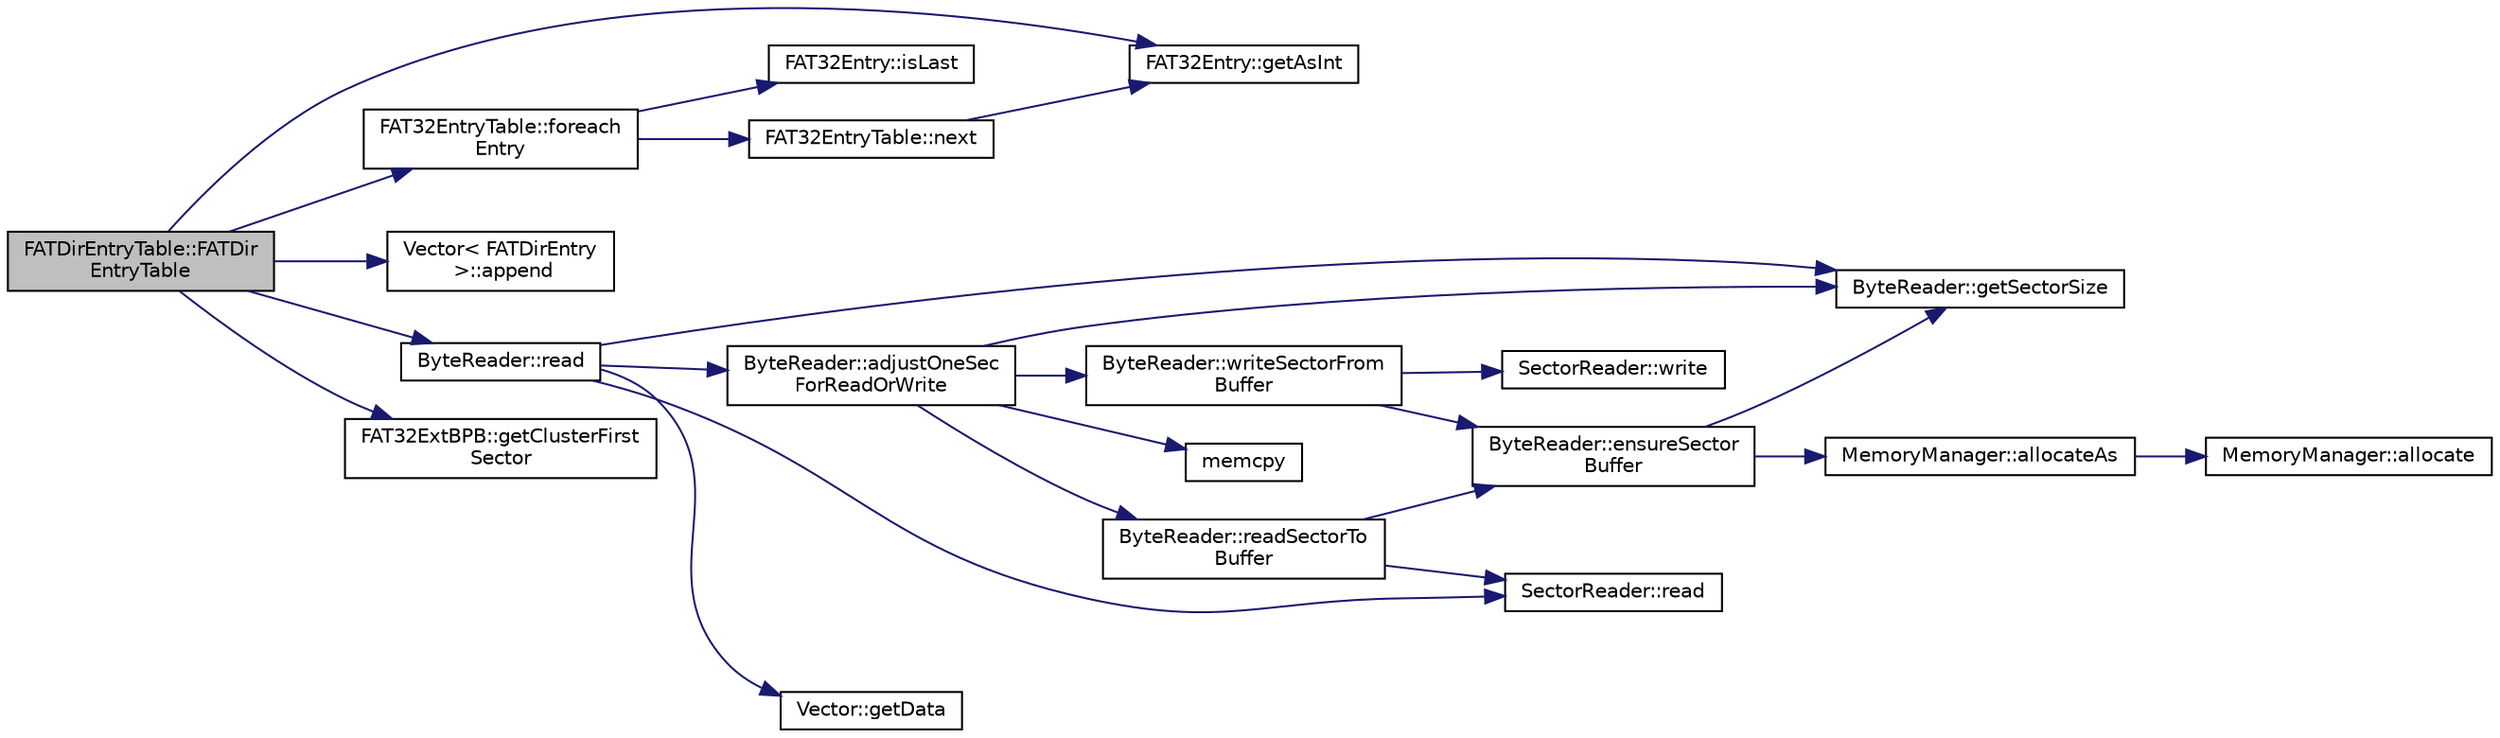digraph "FATDirEntryTable::FATDirEntryTable"
{
  edge [fontname="Helvetica",fontsize="10",labelfontname="Helvetica",labelfontsize="10"];
  node [fontname="Helvetica",fontsize="10",shape=record];
  rankdir="LR";
  Node0 [label="FATDirEntryTable::FATDir\lEntryTable",height=0.2,width=0.4,color="black", fillcolor="grey75", style="filled", fontcolor="black"];
  Node0 -> Node1 [color="midnightblue",fontsize="10",style="solid",fontname="Helvetica"];
  Node1 [label="FAT32EntryTable::foreach\lEntry",height=0.2,width=0.4,color="black", fillcolor="white", style="filled",URL="$d8/d88/class_f_a_t32_entry_table.html#a46ad5ddd25256898409ad68e421b63fb"];
  Node1 -> Node2 [color="midnightblue",fontsize="10",style="solid",fontname="Helvetica"];
  Node2 [label="FAT32Entry::isLast",height=0.2,width=0.4,color="black", fillcolor="white", style="filled",URL="$d2/d32/class_f_a_t32_entry.html#a27d113b2c3036e807117fb5c922d0446"];
  Node1 -> Node3 [color="midnightblue",fontsize="10",style="solid",fontname="Helvetica"];
  Node3 [label="FAT32EntryTable::next",height=0.2,width=0.4,color="black", fillcolor="white", style="filled",URL="$d8/d88/class_f_a_t32_entry_table.html#ae7230908e16bf90bef3a19cd4dcb680a"];
  Node3 -> Node4 [color="midnightblue",fontsize="10",style="solid",fontname="Helvetica"];
  Node4 [label="FAT32Entry::getAsInt",height=0.2,width=0.4,color="black", fillcolor="white", style="filled",URL="$d2/d32/class_f_a_t32_entry.html#a10b4d28e15407076b69209493fe59ac5"];
  Node0 -> Node5 [color="midnightblue",fontsize="10",style="solid",fontname="Helvetica"];
  Node5 [label="Vector\< FATDirEntry\l \>::append",height=0.2,width=0.4,color="black", fillcolor="white", style="filled",URL="$d5/db2/class_vector.html#a4b8bd4e1fc4179474730315d7925a7b9"];
  Node0 -> Node6 [color="midnightblue",fontsize="10",style="solid",fontname="Helvetica"];
  Node6 [label="ByteReader::read",height=0.2,width=0.4,color="black", fillcolor="white", style="filled",URL="$d7/d5d/class_byte_reader.html#a9e6ad4f5b375383bc4b8de2e41c39a19"];
  Node6 -> Node7 [color="midnightblue",fontsize="10",style="solid",fontname="Helvetica"];
  Node7 [label="Vector::getData",height=0.2,width=0.4,color="black", fillcolor="white", style="filled",URL="$d5/db2/class_vector.html#ad4ab3c154a8408f62e3b1d24fc140a80"];
  Node6 -> Node8 [color="midnightblue",fontsize="10",style="solid",fontname="Helvetica"];
  Node8 [label="ByteReader::adjustOneSec\lForReadOrWrite",height=0.2,width=0.4,color="black", fillcolor="white", style="filled",URL="$d7/d5d/class_byte_reader.html#a585bc2928b9494defbcefb1bbdf40b08"];
  Node8 -> Node9 [color="midnightblue",fontsize="10",style="solid",fontname="Helvetica"];
  Node9 [label="ByteReader::getSectorSize",height=0.2,width=0.4,color="black", fillcolor="white", style="filled",URL="$d7/d5d/class_byte_reader.html#a1557e32d37869577a89bfbbe4fa6af9a"];
  Node8 -> Node10 [color="midnightblue",fontsize="10",style="solid",fontname="Helvetica"];
  Node10 [label="ByteReader::readSectorTo\lBuffer",height=0.2,width=0.4,color="black", fillcolor="white", style="filled",URL="$d7/d5d/class_byte_reader.html#a7fd066c1c7cea475b523c0c837c58aeb"];
  Node10 -> Node11 [color="midnightblue",fontsize="10",style="solid",fontname="Helvetica"];
  Node11 [label="ByteReader::ensureSector\lBuffer",height=0.2,width=0.4,color="black", fillcolor="white", style="filled",URL="$d7/d5d/class_byte_reader.html#ad0457bcdcb3380b159d0a614b3d20f20"];
  Node11 -> Node12 [color="midnightblue",fontsize="10",style="solid",fontname="Helvetica"];
  Node12 [label="MemoryManager::allocateAs",height=0.2,width=0.4,color="black", fillcolor="white", style="filled",URL="$d7/dff/class_memory_manager.html#a98db433aa911826282a28fedcb6e7a78"];
  Node12 -> Node13 [color="midnightblue",fontsize="10",style="solid",fontname="Helvetica"];
  Node13 [label="MemoryManager::allocate",height=0.2,width=0.4,color="black", fillcolor="white", style="filled",URL="$d7/dff/class_memory_manager.html#ac2881a6dbbd6c0312f05761718ac6f08"];
  Node11 -> Node9 [color="midnightblue",fontsize="10",style="solid",fontname="Helvetica"];
  Node10 -> Node14 [color="midnightblue",fontsize="10",style="solid",fontname="Helvetica"];
  Node14 [label="SectorReader::read",height=0.2,width=0.4,color="black", fillcolor="white", style="filled",URL="$de/de9/class_sector_reader.html#a5d254e10f28d3815bdd6baabb29570a4"];
  Node8 -> Node15 [color="midnightblue",fontsize="10",style="solid",fontname="Helvetica"];
  Node15 [label="memcpy",height=0.2,width=0.4,color="black", fillcolor="white", style="filled",URL="$d1/d56/memcpy_8cpp.html#ab68eb7b07f8ada1c6c8bde74731d3de7"];
  Node8 -> Node16 [color="midnightblue",fontsize="10",style="solid",fontname="Helvetica"];
  Node16 [label="ByteReader::writeSectorFrom\lBuffer",height=0.2,width=0.4,color="black", fillcolor="white", style="filled",URL="$d7/d5d/class_byte_reader.html#af3f8cf7d5bd0c2dd58efc91c5795b051"];
  Node16 -> Node11 [color="midnightblue",fontsize="10",style="solid",fontname="Helvetica"];
  Node16 -> Node17 [color="midnightblue",fontsize="10",style="solid",fontname="Helvetica"];
  Node17 [label="SectorReader::write",height=0.2,width=0.4,color="black", fillcolor="white", style="filled",URL="$de/de9/class_sector_reader.html#adeb3aa83a42e94d5bdf2b24efa24806c"];
  Node6 -> Node9 [color="midnightblue",fontsize="10",style="solid",fontname="Helvetica"];
  Node6 -> Node14 [color="midnightblue",fontsize="10",style="solid",fontname="Helvetica"];
  Node0 -> Node18 [color="midnightblue",fontsize="10",style="solid",fontname="Helvetica"];
  Node18 [label="FAT32ExtBPB::getClusterFirst\lSector",height=0.2,width=0.4,color="black", fillcolor="white", style="filled",URL="$da/dd1/class_f_a_t32_ext_b_p_b.html#a259fa4e7dd83731e9d7c20ce0df5b41d"];
  Node0 -> Node4 [color="midnightblue",fontsize="10",style="solid",fontname="Helvetica"];
}
